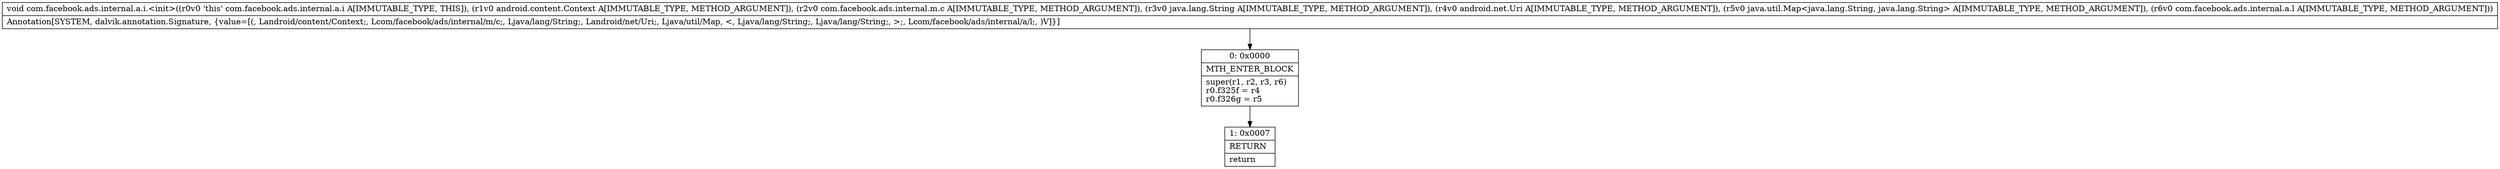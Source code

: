 digraph "CFG forcom.facebook.ads.internal.a.i.\<init\>(Landroid\/content\/Context;Lcom\/facebook\/ads\/internal\/m\/c;Ljava\/lang\/String;Landroid\/net\/Uri;Ljava\/util\/Map;Lcom\/facebook\/ads\/internal\/a\/l;)V" {
Node_0 [shape=record,label="{0\:\ 0x0000|MTH_ENTER_BLOCK\l|super(r1, r2, r3, r6)\lr0.f325f = r4\lr0.f326g = r5\l}"];
Node_1 [shape=record,label="{1\:\ 0x0007|RETURN\l|return\l}"];
MethodNode[shape=record,label="{void com.facebook.ads.internal.a.i.\<init\>((r0v0 'this' com.facebook.ads.internal.a.i A[IMMUTABLE_TYPE, THIS]), (r1v0 android.content.Context A[IMMUTABLE_TYPE, METHOD_ARGUMENT]), (r2v0 com.facebook.ads.internal.m.c A[IMMUTABLE_TYPE, METHOD_ARGUMENT]), (r3v0 java.lang.String A[IMMUTABLE_TYPE, METHOD_ARGUMENT]), (r4v0 android.net.Uri A[IMMUTABLE_TYPE, METHOD_ARGUMENT]), (r5v0 java.util.Map\<java.lang.String, java.lang.String\> A[IMMUTABLE_TYPE, METHOD_ARGUMENT]), (r6v0 com.facebook.ads.internal.a.l A[IMMUTABLE_TYPE, METHOD_ARGUMENT]))  | Annotation[SYSTEM, dalvik.annotation.Signature, \{value=[(, Landroid\/content\/Context;, Lcom\/facebook\/ads\/internal\/m\/c;, Ljava\/lang\/String;, Landroid\/net\/Uri;, Ljava\/util\/Map, \<, Ljava\/lang\/String;, Ljava\/lang\/String;, \>;, Lcom\/facebook\/ads\/internal\/a\/l;, )V]\}]\l}"];
MethodNode -> Node_0;
Node_0 -> Node_1;
}

